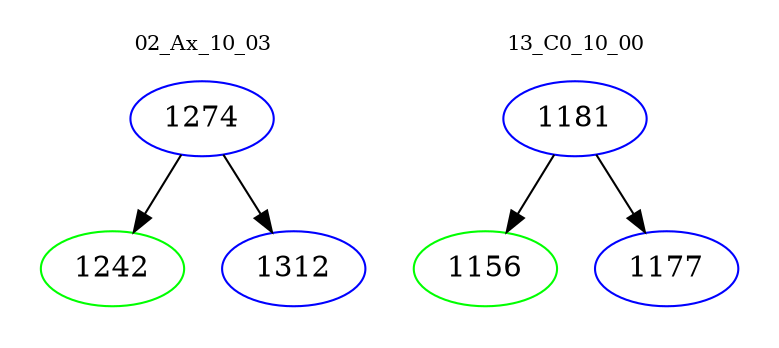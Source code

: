 digraph{
subgraph cluster_0 {
color = white
label = "02_Ax_10_03";
fontsize=10;
T0_1274 [label="1274", color="blue"]
T0_1274 -> T0_1242 [color="black"]
T0_1242 [label="1242", color="green"]
T0_1274 -> T0_1312 [color="black"]
T0_1312 [label="1312", color="blue"]
}
subgraph cluster_1 {
color = white
label = "13_C0_10_00";
fontsize=10;
T1_1181 [label="1181", color="blue"]
T1_1181 -> T1_1156 [color="black"]
T1_1156 [label="1156", color="green"]
T1_1181 -> T1_1177 [color="black"]
T1_1177 [label="1177", color="blue"]
}
}
